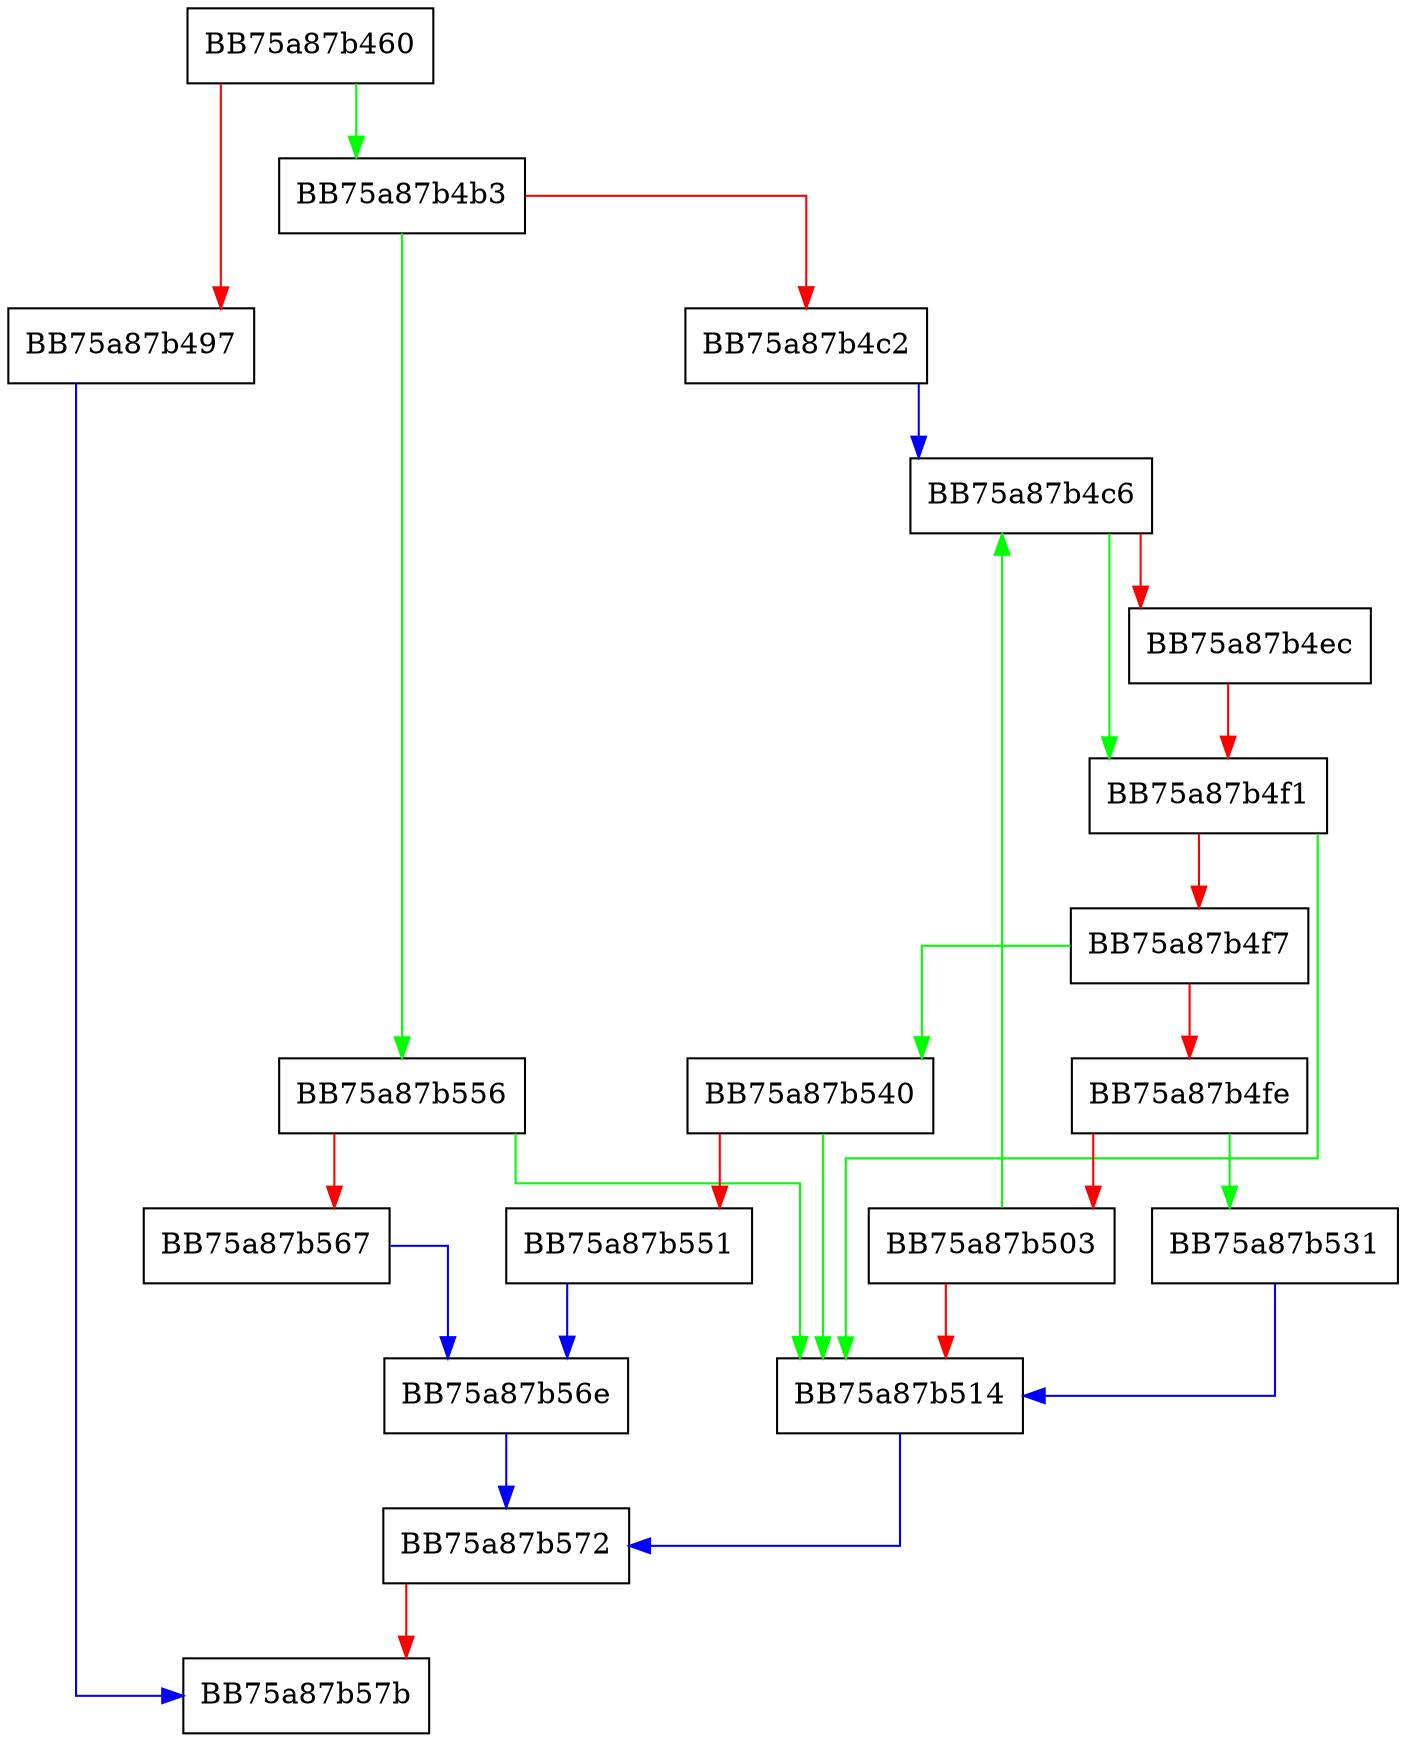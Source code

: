 digraph _ParseArray {
  node [shape="box"];
  graph [splines=ortho];
  BB75a87b460 -> BB75a87b4b3 [color="green"];
  BB75a87b460 -> BB75a87b497 [color="red"];
  BB75a87b497 -> BB75a87b57b [color="blue"];
  BB75a87b4b3 -> BB75a87b556 [color="green"];
  BB75a87b4b3 -> BB75a87b4c2 [color="red"];
  BB75a87b4c2 -> BB75a87b4c6 [color="blue"];
  BB75a87b4c6 -> BB75a87b4f1 [color="green"];
  BB75a87b4c6 -> BB75a87b4ec [color="red"];
  BB75a87b4ec -> BB75a87b4f1 [color="red"];
  BB75a87b4f1 -> BB75a87b514 [color="green"];
  BB75a87b4f1 -> BB75a87b4f7 [color="red"];
  BB75a87b4f7 -> BB75a87b540 [color="green"];
  BB75a87b4f7 -> BB75a87b4fe [color="red"];
  BB75a87b4fe -> BB75a87b531 [color="green"];
  BB75a87b4fe -> BB75a87b503 [color="red"];
  BB75a87b503 -> BB75a87b4c6 [color="green"];
  BB75a87b503 -> BB75a87b514 [color="red"];
  BB75a87b514 -> BB75a87b572 [color="blue"];
  BB75a87b531 -> BB75a87b514 [color="blue"];
  BB75a87b540 -> BB75a87b514 [color="green"];
  BB75a87b540 -> BB75a87b551 [color="red"];
  BB75a87b551 -> BB75a87b56e [color="blue"];
  BB75a87b556 -> BB75a87b514 [color="green"];
  BB75a87b556 -> BB75a87b567 [color="red"];
  BB75a87b567 -> BB75a87b56e [color="blue"];
  BB75a87b56e -> BB75a87b572 [color="blue"];
  BB75a87b572 -> BB75a87b57b [color="red"];
}
